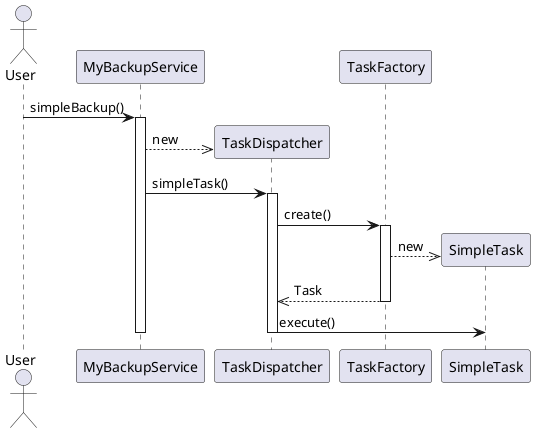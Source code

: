 @startuml

actor User

User -> MyBackupService : simpleBackup()
activate MyBackupService
create TaskDispatcher
MyBackupService -->> TaskDispatcher : new
MyBackupService -> TaskDispatcher : simpleTask()
activate TaskDispatcher
TaskDispatcher -> TaskFactory : create()
activate TaskFactory
create SimpleTask
TaskFactory -->> SimpleTask : new
TaskDispatcher <<-- TaskFactory : Task
deactivate TaskFactory
TaskDispatcher -> SimpleTask : execute()
deactivate TaskDispatcher
deactivate MyBackupService

@enduml